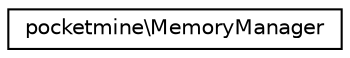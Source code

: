 digraph "Graphical Class Hierarchy"
{
 // INTERACTIVE_SVG=YES
 // LATEX_PDF_SIZE
  edge [fontname="Helvetica",fontsize="10",labelfontname="Helvetica",labelfontsize="10"];
  node [fontname="Helvetica",fontsize="10",shape=record];
  rankdir="LR";
  Node0 [label="pocketmine\\MemoryManager",height=0.2,width=0.4,color="black", fillcolor="white", style="filled",URL="$d3/df7/classpocketmine_1_1_memory_manager.html",tooltip=" "];
}
